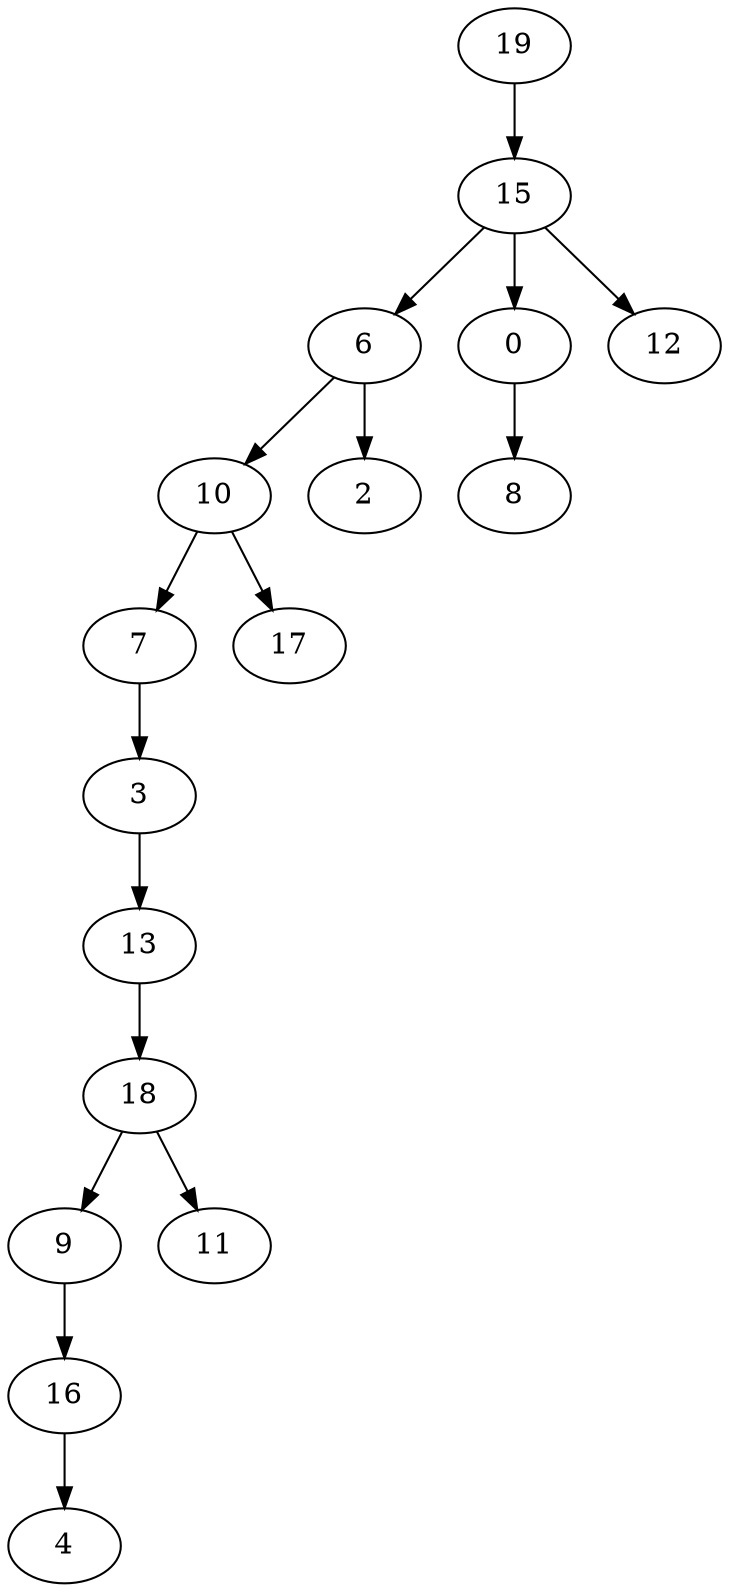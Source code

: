 digraph arbol {19 -> 15[Label=5];
6 -> 10[Label=1];
6 -> 2[Label=5];
0 -> 8[Label=6];
7 -> 3[Label=5];
10 -> 17[Label=6];
15 -> 6[Label=1];
10 -> 7[Label=3];
3 -> 13[Label=3];
9 -> 16[Label=3];
13 -> 18[Label=2];
15 -> 0[Label=3];
15 -> 12[Label=9];
16 -> 4[Label=8];
18 -> 9[Label=1];
18 -> 11[Label=3];
}